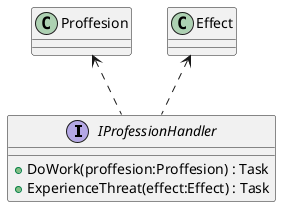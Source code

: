 @startuml
interface IProfessionHandler {
    + DoWork(proffesion:Proffesion) : Task
    + ExperienceThreat(effect:Effect) : Task
}

Proffesion <.. IProfessionHandler
Effect <.. IProfessionHandler
@enduml
